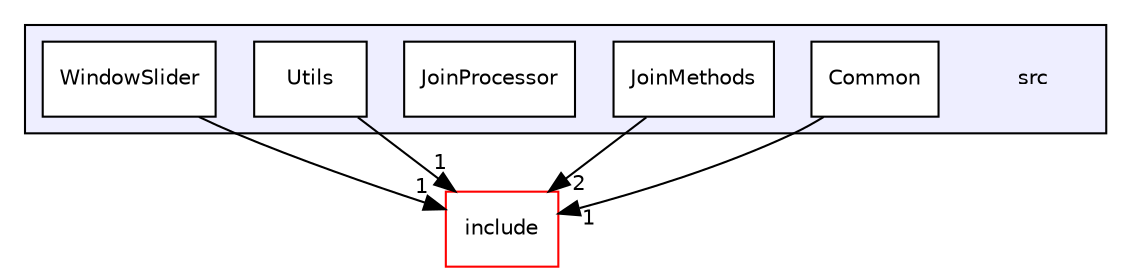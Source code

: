 digraph "src" {
  compound=true
  node [ fontsize="10", fontname="Helvetica"];
  edge [ labelfontsize="10", labelfontname="Helvetica"];
  subgraph clusterdir_68267d1309a1af8e8297ef4c3efbcdba {
    graph [ bgcolor="#eeeeff", pencolor="black", label="" URL="dir_68267d1309a1af8e8297ef4c3efbcdba.html"];
    dir_68267d1309a1af8e8297ef4c3efbcdba [shape=plaintext label="src"];
  dir_ba210d1fa67db7bee1bb22e0a3c11d9f [shape=box label="Common" fillcolor="white" style="filled" URL="dir_ba210d1fa67db7bee1bb22e0a3c11d9f.html"];
  dir_c983c079f55e2f3ea8ee47ccc0c3c27b [shape=box label="JoinMethods" fillcolor="white" style="filled" URL="dir_c983c079f55e2f3ea8ee47ccc0c3c27b.html"];
  dir_48bb9691654f96e310031f003c3a21a0 [shape=box label="JoinProcessor" fillcolor="white" style="filled" URL="dir_48bb9691654f96e310031f003c3a21a0.html"];
  dir_a7363e98f9e0bdd87618633653859815 [shape=box label="Utils" fillcolor="white" style="filled" URL="dir_a7363e98f9e0bdd87618633653859815.html"];
  dir_146bff7a4ccd368610992731c86e2ea4 [shape=box label="WindowSlider" fillcolor="white" style="filled" URL="dir_146bff7a4ccd368610992731c86e2ea4.html"];
  }
  dir_d44c64559bbebec7f509842c48db8b23 [shape=box label="include" fillcolor="white" style="filled" color="red" URL="dir_d44c64559bbebec7f509842c48db8b23.html"];
  dir_a7363e98f9e0bdd87618633653859815->dir_d44c64559bbebec7f509842c48db8b23 [headlabel="1", labeldistance=1.5 headhref="dir_000012_000002.html"];
  dir_ba210d1fa67db7bee1bb22e0a3c11d9f->dir_d44c64559bbebec7f509842c48db8b23 [headlabel="1", labeldistance=1.5 headhref="dir_000009_000002.html"];
  dir_c983c079f55e2f3ea8ee47ccc0c3c27b->dir_d44c64559bbebec7f509842c48db8b23 [headlabel="2", labeldistance=1.5 headhref="dir_000010_000002.html"];
  dir_146bff7a4ccd368610992731c86e2ea4->dir_d44c64559bbebec7f509842c48db8b23 [headlabel="1", labeldistance=1.5 headhref="dir_000013_000002.html"];
}
